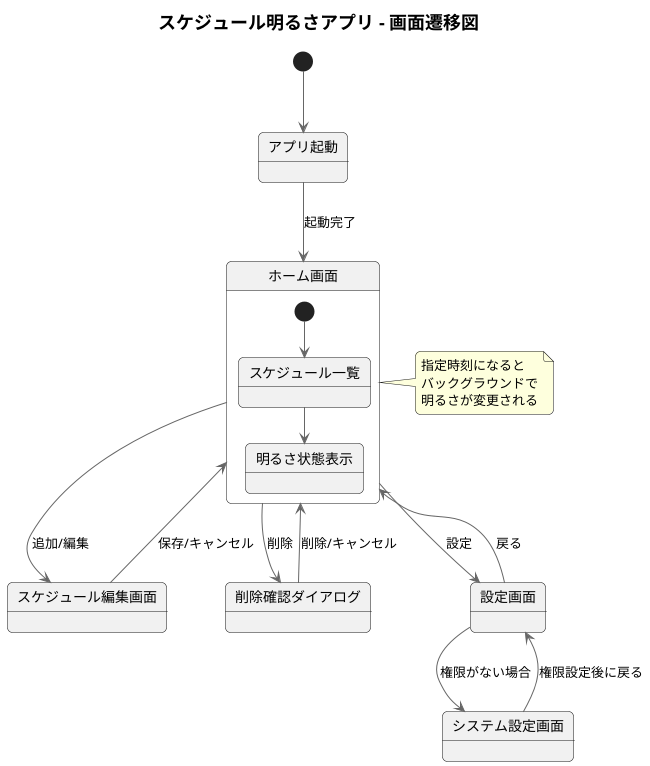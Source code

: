@startuml state

skinparam backgroundColor white
skinparam titleFontSize 18
skinparam titleFontColor black
skinparam titleFontStyle bold
skinparam roundCorner 10
skinparam arrowColor #666666
skinparam activityBorderColor #666666
skinparam activityBackgroundColor #EEEEEE
skinparam activityFontSize 14

title スケジュール明るさアプリ - 画面遷移図

[*] --> アプリ起動
アプリ起動 --> ホーム画面 : 起動完了

state ホーム画面 {
  [*] --> スケジュール一覧
  スケジュール一覧 --> 明るさ状態表示
}

ホーム画面 --> スケジュール編集画面 : 追加/編集
ホーム画面 --> 削除確認ダイアログ : 削除
ホーム画面 --> 設定画面 : 設定

スケジュール編集画面 --> ホーム画面 : 保存/キャンセル
削除確認ダイアログ --> ホーム画面 : 削除/キャンセル
設定画面 --> システム設定画面 : 権限がない場合
設定画面 --> ホーム画面 : 戻る
システム設定画面 --> 設定画面 : 権限設定後に戻る

note right of ホーム画面
  指定時刻になると
  バックグラウンドで
  明るさが変更される
end note

@enduml
